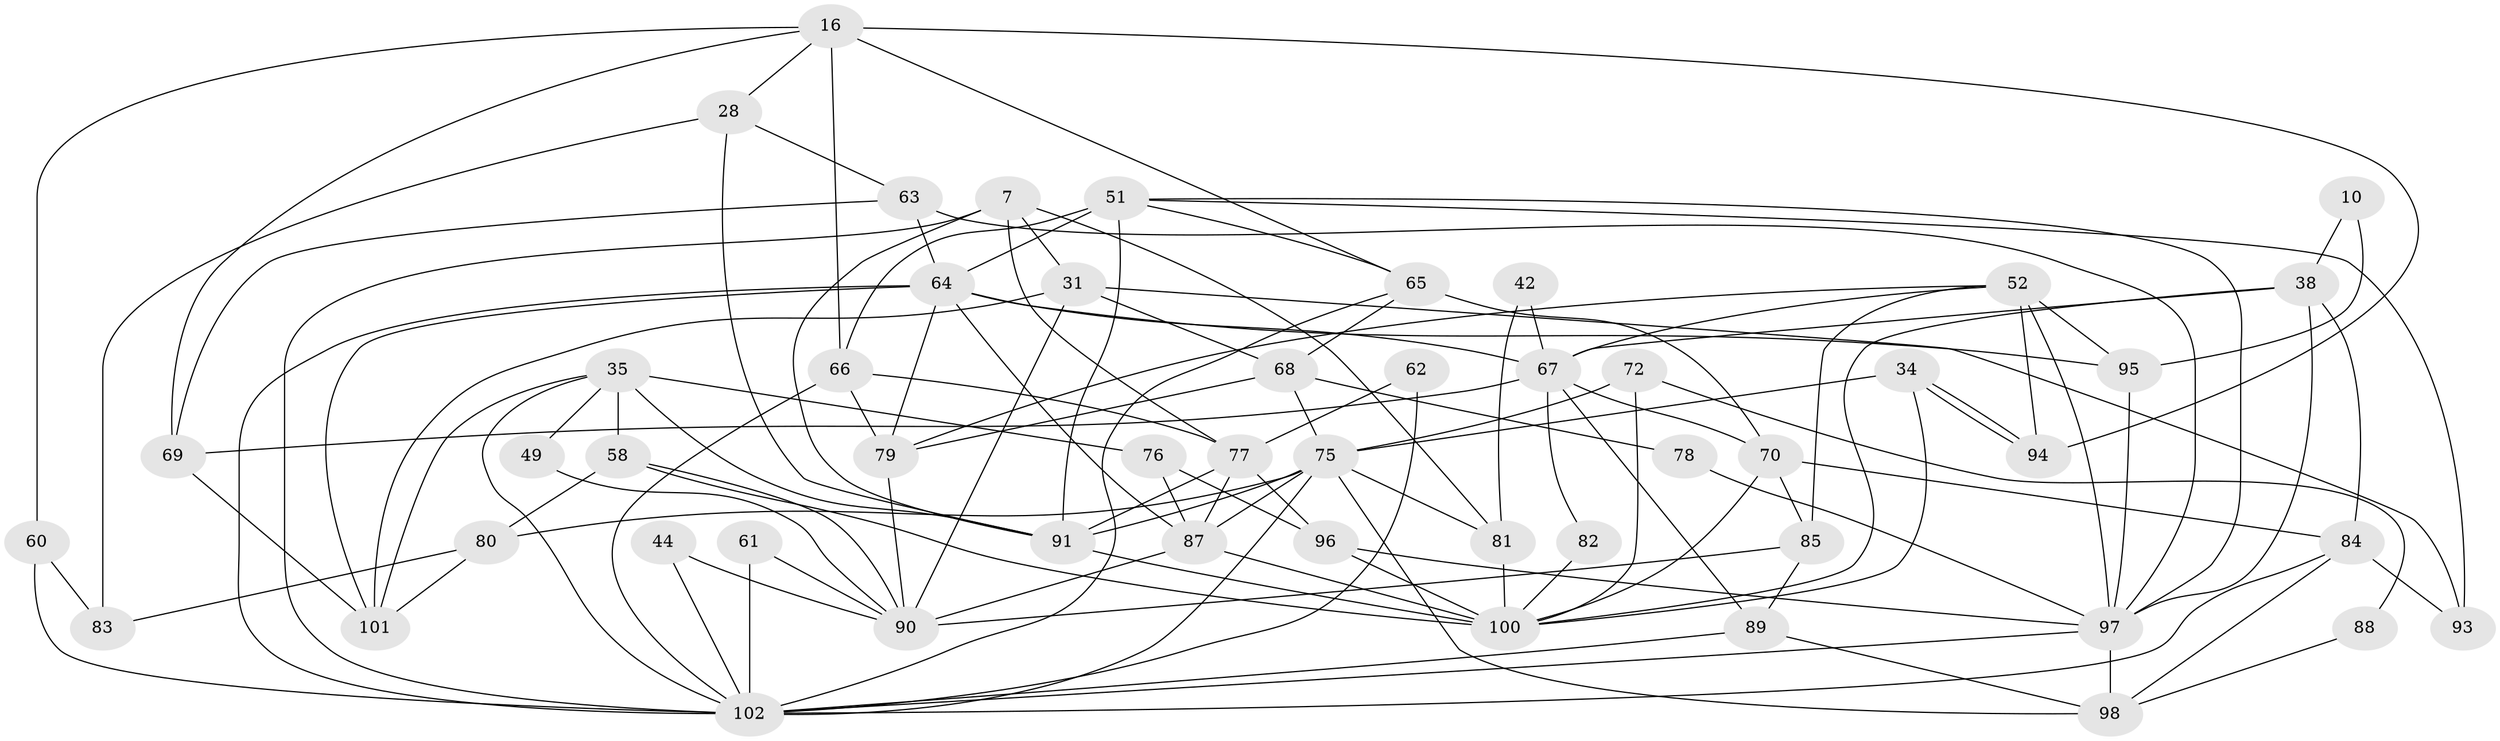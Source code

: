 // original degree distribution, {4: 0.19607843137254902, 3: 0.27450980392156865, 7: 0.06862745098039216, 2: 0.19607843137254902, 6: 0.06862745098039216, 5: 0.1568627450980392, 9: 0.00980392156862745, 8: 0.029411764705882353}
// Generated by graph-tools (version 1.1) at 2025/55/03/04/25 21:55:27]
// undirected, 51 vertices, 122 edges
graph export_dot {
graph [start="1"]
  node [color=gray90,style=filled];
  7;
  10;
  16;
  28 [super="+2"];
  31;
  34 [super="+29"];
  35;
  38 [super="+1"];
  42;
  44;
  49;
  51 [super="+37+46"];
  52 [super="+11"];
  58 [super="+4"];
  60;
  61;
  62 [super="+39"];
  63;
  64 [super="+6+41"];
  65 [super="+45"];
  66 [super="+14"];
  67 [super="+18+36"];
  68 [super="+26"];
  69;
  70;
  72;
  75 [super="+12+59"];
  76;
  77 [super="+73"];
  78;
  79 [super="+5+20"];
  80 [super="+9"];
  81 [super="+19"];
  82 [super="+33"];
  83 [super="+17"];
  84 [super="+30"];
  85;
  87 [super="+86"];
  88;
  89;
  90 [super="+57"];
  91 [super="+50"];
  93 [super="+40"];
  94;
  95;
  96;
  97 [super="+43+92"];
  98 [super="+55"];
  100 [super="+71"];
  101;
  102 [super="+27+99+32"];
  7 -- 31;
  7 -- 81 [weight=2];
  7 -- 77;
  7 -- 102 [weight=2];
  7 -- 91;
  10 -- 95;
  10 -- 38;
  16 -- 94;
  16 -- 60;
  16 -- 65 [weight=2];
  16 -- 69;
  16 -- 28;
  16 -- 66;
  28 -- 91;
  28 -- 83 [weight=2];
  28 -- 63;
  31 -- 101;
  31 -- 68;
  31 -- 90;
  31 -- 93;
  34 -- 94;
  34 -- 94;
  34 -- 75 [weight=2];
  34 -- 100;
  35 -- 101;
  35 -- 49;
  35 -- 58 [weight=2];
  35 -- 76;
  35 -- 102;
  35 -- 91;
  38 -- 84;
  38 -- 67;
  38 -- 100;
  38 -- 97 [weight=2];
  42 -- 81;
  42 -- 67;
  44 -- 90;
  44 -- 102;
  49 -- 90;
  51 -- 93;
  51 -- 64 [weight=3];
  51 -- 65;
  51 -- 91;
  51 -- 66;
  51 -- 97;
  52 -- 95 [weight=2];
  52 -- 79;
  52 -- 85;
  52 -- 94;
  52 -- 97;
  52 -- 67;
  58 -- 90;
  58 -- 80;
  58 -- 100;
  60 -- 83;
  60 -- 102;
  61 -- 90;
  61 -- 102;
  62 -- 77 [weight=2];
  62 -- 102;
  63 -- 64;
  63 -- 69;
  63 -- 97;
  64 -- 101;
  64 -- 95 [weight=3];
  64 -- 102 [weight=4];
  64 -- 79;
  64 -- 87;
  64 -- 67;
  65 -- 68;
  65 -- 70;
  65 -- 102;
  66 -- 79;
  66 -- 77;
  66 -- 102;
  67 -- 89;
  67 -- 70;
  67 -- 82;
  67 -- 69;
  68 -- 78;
  68 -- 79;
  68 -- 75 [weight=2];
  69 -- 101;
  70 -- 85;
  70 -- 84;
  70 -- 100;
  72 -- 75;
  72 -- 100;
  72 -- 88;
  75 -- 80;
  75 -- 81;
  75 -- 87 [weight=2];
  75 -- 102 [weight=2];
  75 -- 98;
  75 -- 91;
  76 -- 96;
  76 -- 87;
  77 -- 91;
  77 -- 87 [weight=2];
  77 -- 96;
  78 -- 97;
  79 -- 90;
  80 -- 101;
  80 -- 83;
  81 -- 100 [weight=2];
  82 -- 100 [weight=2];
  84 -- 93;
  84 -- 98;
  84 -- 102 [weight=2];
  85 -- 89;
  85 -- 90;
  87 -- 100 [weight=2];
  87 -- 90 [weight=2];
  88 -- 98;
  89 -- 98;
  89 -- 102;
  91 -- 100;
  95 -- 97 [weight=2];
  96 -- 100;
  96 -- 97;
  97 -- 102 [weight=3];
  97 -- 98;
}
